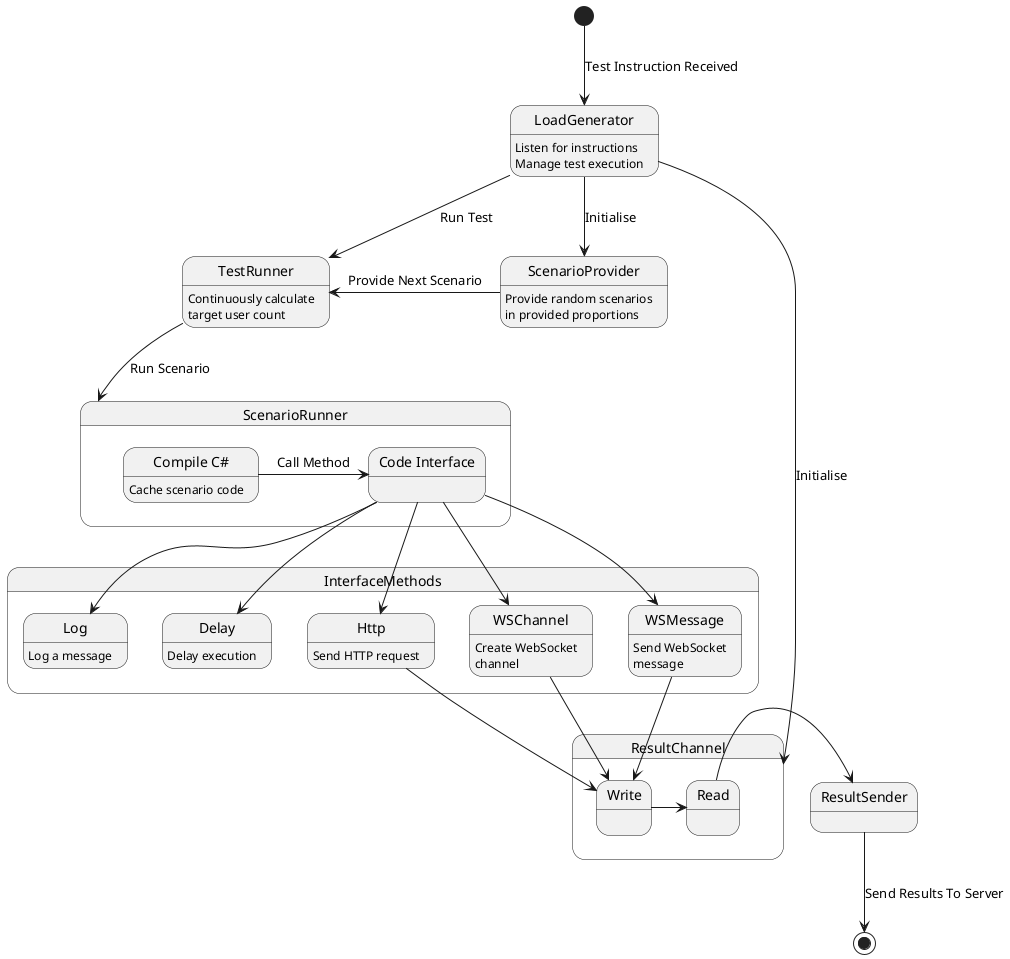 @startuml
'https://plantuml.com/state

[*] --> LoadGenerator: Test Instruction Received

LoadGenerator --> TestRunner: Run Test
LoadGenerator --> ScenarioProvider: Initialise
LoadGenerator --> ResultChannel: Initialise
LoadGenerator: Listen for instructions
LoadGenerator: Manage test execution

state ResultChannel {
    Read:
    Write:
    
    Write -> Read
    
}

ResultSender <-- ResultChannel.Read
ResultSender --> [*]: Send Results To Server

ScenarioProvider: Provide random scenarios
ScenarioProvider: in provided proportions

TestRunner <- ScenarioProvider: Provide Next Scenario
TestRunner: Continuously calculate
TestRunner: target user count

TestRunner --> ScenarioRunner: Run Scenario

state InterfaceMethods {

    Log: Log a message
    Delay: Delay execution
    Http: Send HTTP request
    WSChannel: Create WebSocket
    WSChannel: channel
    WSMessage: Send WebSocket
    WSMessage: message
    
    Http --> ResultChannel.Write
    WSChannel --> ResultChannel.Write
    WSMessage --> ResultChannel.Write

}

state ScenarioRunner {
    state "Compile C#" as Code: Cache scenario code
    state "Code Interface" as Interface:
    
    Code -> Interface:Call Method
    Interface --> InterfaceMethods.Log
    Interface --> InterfaceMethods.Delay
    Interface --> InterfaceMethods.Http
    Interface --> InterfaceMethods.WSChannel
    Interface --> InterfaceMethods.WSMessage
    
}


@enduml